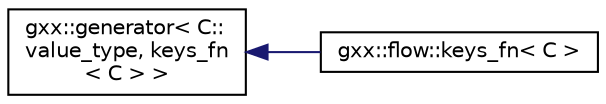 digraph "Graphical Class Hierarchy"
{
  edge [fontname="Helvetica",fontsize="10",labelfontname="Helvetica",labelfontsize="10"];
  node [fontname="Helvetica",fontsize="10",shape=record];
  rankdir="LR";
  Node1 [label="gxx::generator\< C::\lvalue_type, keys_fn\l\< C \> \>",height=0.2,width=0.4,color="black", fillcolor="white", style="filled",URL="$classgxx_1_1generator.html"];
  Node1 -> Node2 [dir="back",color="midnightblue",fontsize="10",style="solid",fontname="Helvetica"];
  Node2 [label="gxx::flow::keys_fn\< C \>",height=0.2,width=0.4,color="black", fillcolor="white", style="filled",URL="$classgxx_1_1flow_1_1keys__fn.html"];
}
